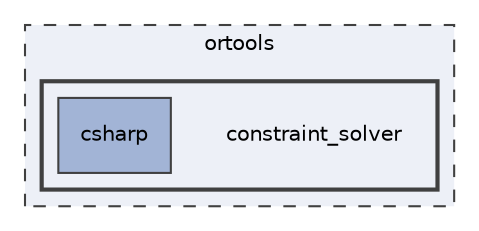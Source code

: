digraph "constraint_solver"
{
 // LATEX_PDF_SIZE
  edge [fontname="Helvetica",fontsize="10",labelfontname="Helvetica",labelfontsize="10"];
  node [fontname="Helvetica",fontsize="10",shape=record];
  compound=true
  subgraph clusterdir_a7cc1eeded8f693d0da6c729bc88c45a {
    graph [ bgcolor="#edf0f7", pencolor="grey25", style="filled,dashed,", label="ortools", fontname="Helvetica", fontsize="10", URL="dir_a7cc1eeded8f693d0da6c729bc88c45a.html"]
  subgraph clusterdir_afbb39f66221aac28bbdefd1dca2b2b0 {
    graph [ bgcolor="#edf0f7", pencolor="grey25", style="filled,bold,", label="", fontname="Helvetica", fontsize="10", URL="dir_afbb39f66221aac28bbdefd1dca2b2b0.html"]
    dir_afbb39f66221aac28bbdefd1dca2b2b0 [shape=plaintext, label="constraint_solver"];
  dir_b409af3b37f7a4c6a39f3e8879c28522 [shape=box, label="csharp", style="filled,", fillcolor="#a2b4d6", color="grey25", URL="dir_b409af3b37f7a4c6a39f3e8879c28522.html"];
  }
  }
}
